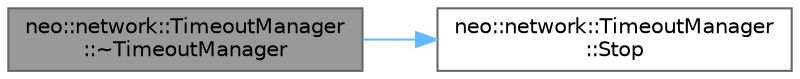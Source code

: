 digraph "neo::network::TimeoutManager::~TimeoutManager"
{
 // LATEX_PDF_SIZE
  bgcolor="transparent";
  edge [fontname=Helvetica,fontsize=10,labelfontname=Helvetica,labelfontsize=10];
  node [fontname=Helvetica,fontsize=10,shape=box,height=0.2,width=0.4];
  rankdir="LR";
  Node1 [id="Node000001",label="neo::network::TimeoutManager\l::~TimeoutManager",height=0.2,width=0.4,color="gray40", fillcolor="grey60", style="filled", fontcolor="black",tooltip=" "];
  Node1 -> Node2 [id="edge1_Node000001_Node000002",color="steelblue1",style="solid",tooltip=" "];
  Node2 [id="Node000002",label="neo::network::TimeoutManager\l::Stop",height=0.2,width=0.4,color="grey40", fillcolor="white", style="filled",URL="$classneo_1_1network_1_1_timeout_manager.html#aec6221fc1967ec3a00b0a903513501af",tooltip="Stop the timeout manager."];
}
